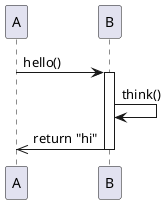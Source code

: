 @startuml
A ->  B  : hello()
activate B
B ->  B  : think()
A <<- B  : return "hi"
deactivate B
@enduml
